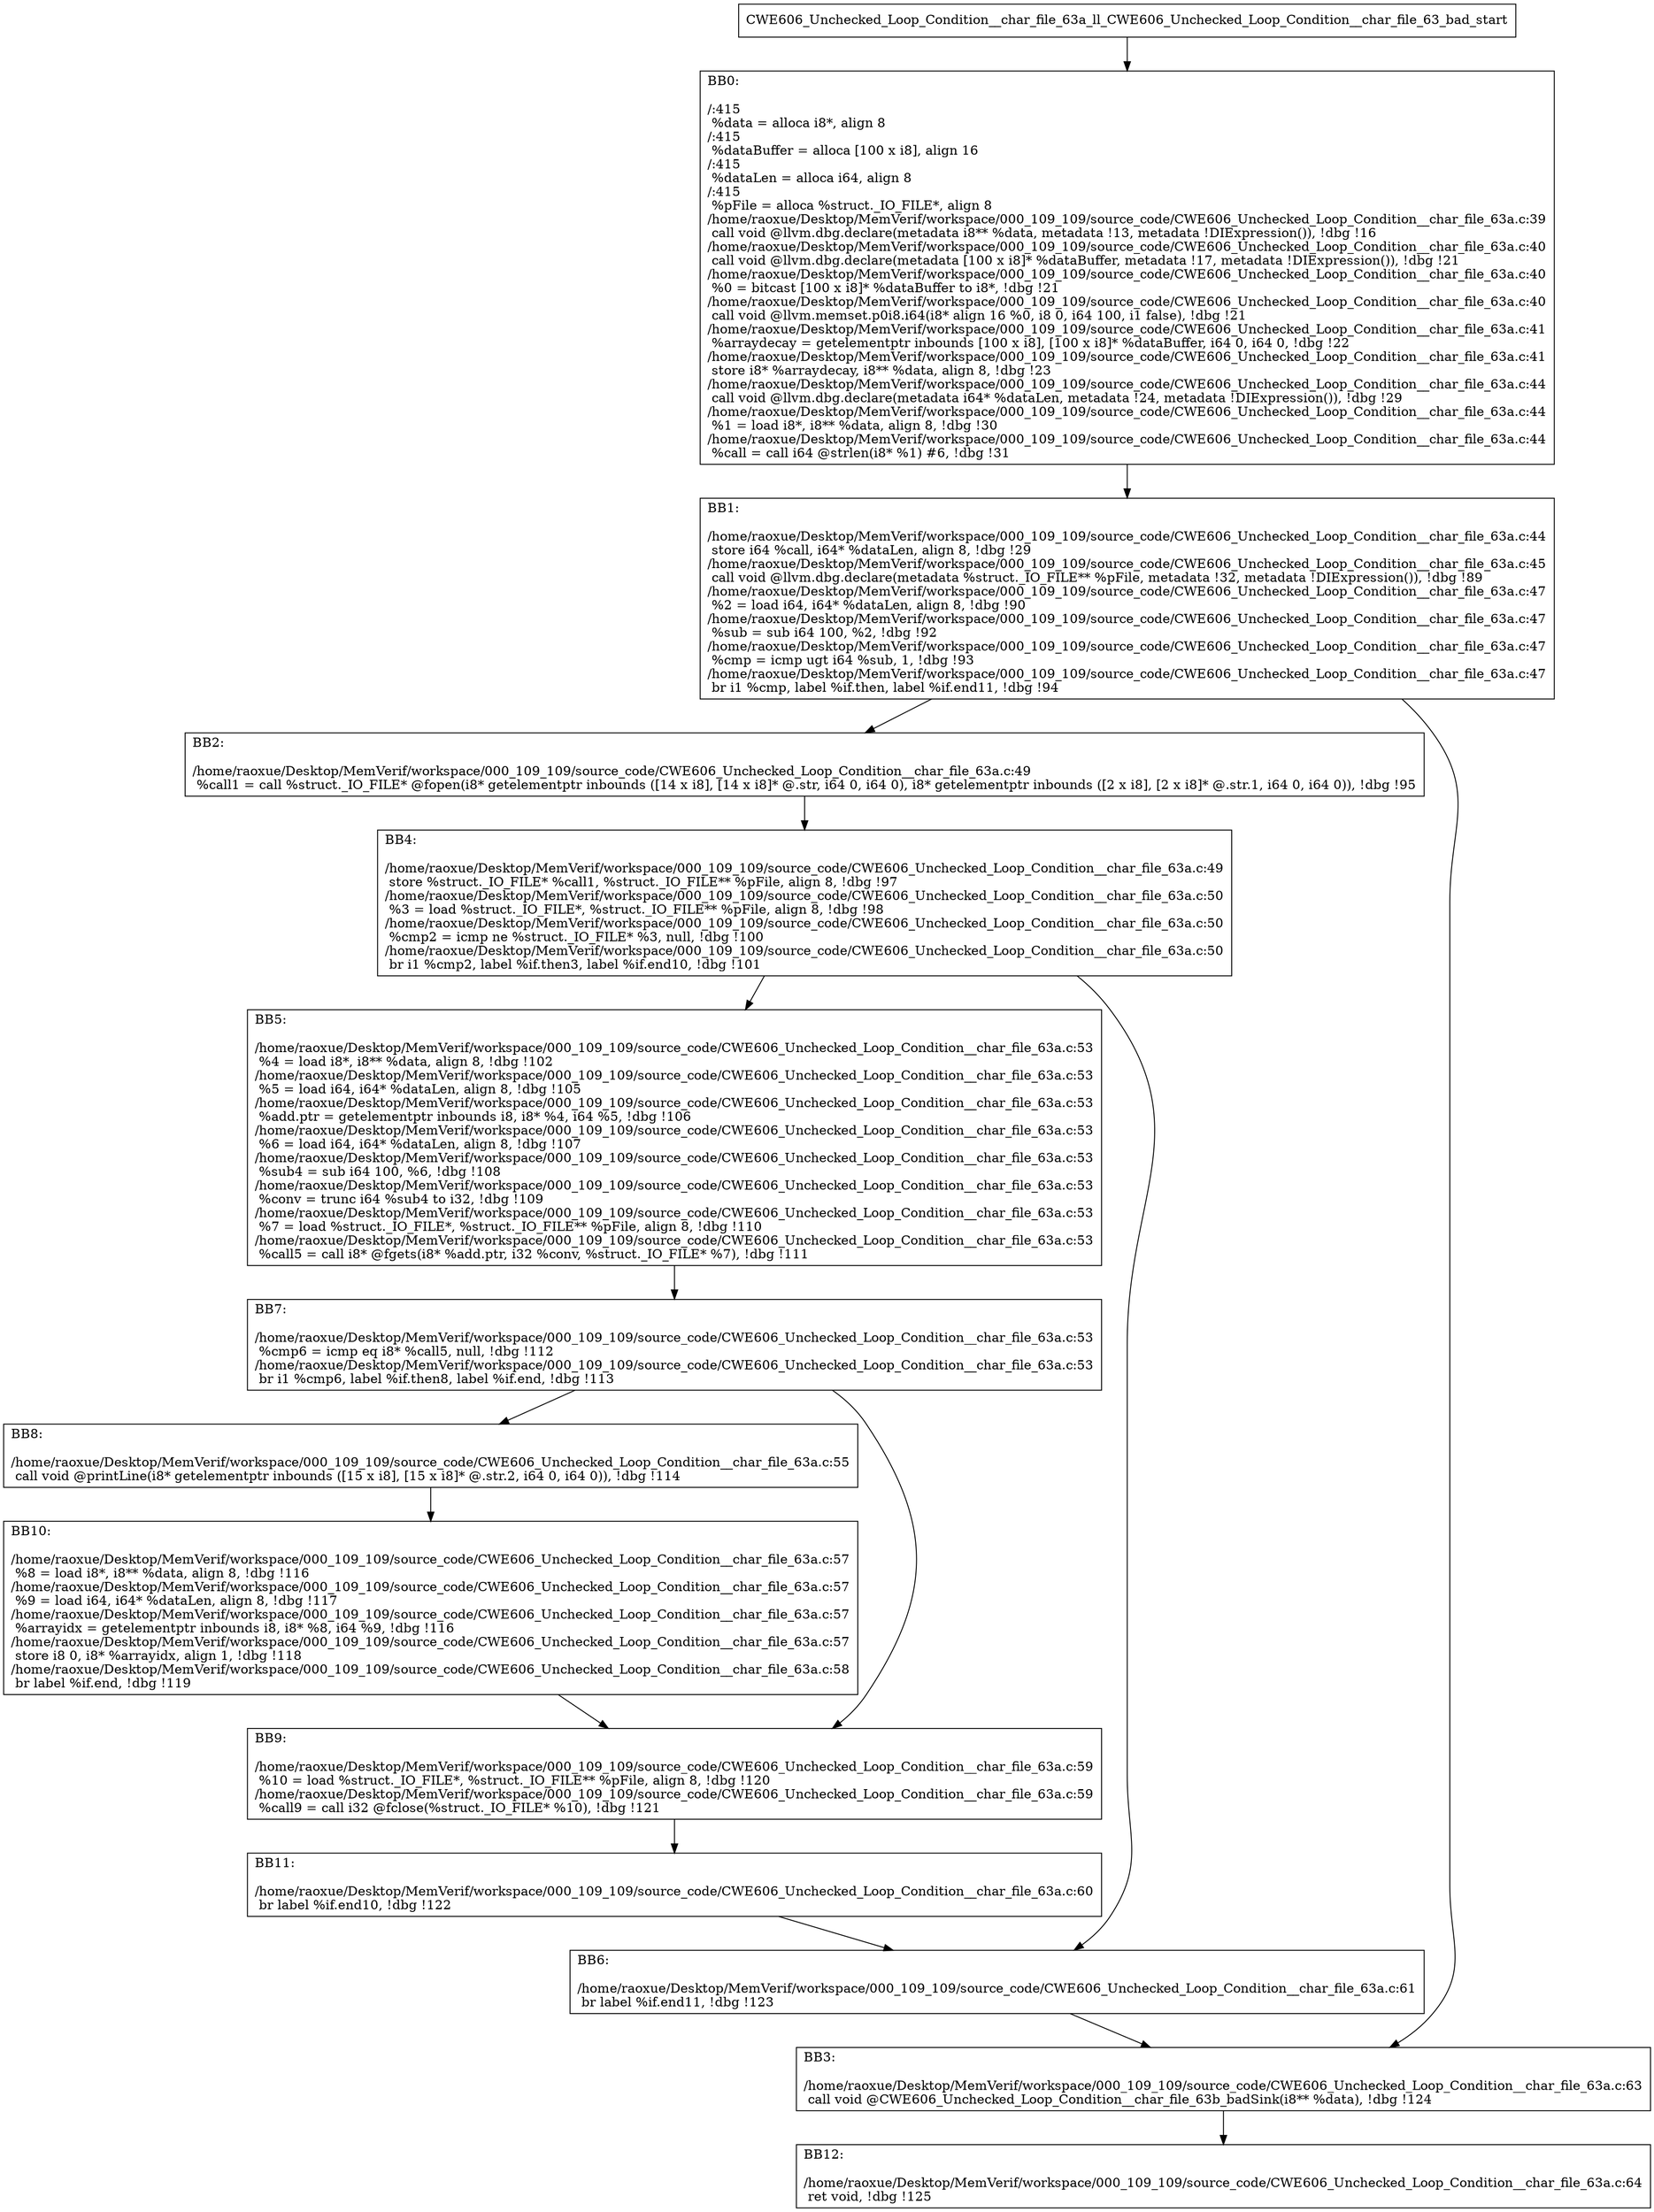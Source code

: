 digraph "CFG for'CWE606_Unchecked_Loop_Condition__char_file_63a_ll_CWE606_Unchecked_Loop_Condition__char_file_63_bad' function" {
	BBCWE606_Unchecked_Loop_Condition__char_file_63a_ll_CWE606_Unchecked_Loop_Condition__char_file_63_bad_start[shape=record,label="{CWE606_Unchecked_Loop_Condition__char_file_63a_ll_CWE606_Unchecked_Loop_Condition__char_file_63_bad_start}"];
	BBCWE606_Unchecked_Loop_Condition__char_file_63a_ll_CWE606_Unchecked_Loop_Condition__char_file_63_bad_start-> CWE606_Unchecked_Loop_Condition__char_file_63a_ll_CWE606_Unchecked_Loop_Condition__char_file_63_badBB0;
	CWE606_Unchecked_Loop_Condition__char_file_63a_ll_CWE606_Unchecked_Loop_Condition__char_file_63_badBB0 [shape=record, label="{BB0:\l\l/:415\l
  %data = alloca i8*, align 8\l
/:415\l
  %dataBuffer = alloca [100 x i8], align 16\l
/:415\l
  %dataLen = alloca i64, align 8\l
/:415\l
  %pFile = alloca %struct._IO_FILE*, align 8\l
/home/raoxue/Desktop/MemVerif/workspace/000_109_109/source_code/CWE606_Unchecked_Loop_Condition__char_file_63a.c:39\l
  call void @llvm.dbg.declare(metadata i8** %data, metadata !13, metadata !DIExpression()), !dbg !16\l
/home/raoxue/Desktop/MemVerif/workspace/000_109_109/source_code/CWE606_Unchecked_Loop_Condition__char_file_63a.c:40\l
  call void @llvm.dbg.declare(metadata [100 x i8]* %dataBuffer, metadata !17, metadata !DIExpression()), !dbg !21\l
/home/raoxue/Desktop/MemVerif/workspace/000_109_109/source_code/CWE606_Unchecked_Loop_Condition__char_file_63a.c:40\l
  %0 = bitcast [100 x i8]* %dataBuffer to i8*, !dbg !21\l
/home/raoxue/Desktop/MemVerif/workspace/000_109_109/source_code/CWE606_Unchecked_Loop_Condition__char_file_63a.c:40\l
  call void @llvm.memset.p0i8.i64(i8* align 16 %0, i8 0, i64 100, i1 false), !dbg !21\l
/home/raoxue/Desktop/MemVerif/workspace/000_109_109/source_code/CWE606_Unchecked_Loop_Condition__char_file_63a.c:41\l
  %arraydecay = getelementptr inbounds [100 x i8], [100 x i8]* %dataBuffer, i64 0, i64 0, !dbg !22\l
/home/raoxue/Desktop/MemVerif/workspace/000_109_109/source_code/CWE606_Unchecked_Loop_Condition__char_file_63a.c:41\l
  store i8* %arraydecay, i8** %data, align 8, !dbg !23\l
/home/raoxue/Desktop/MemVerif/workspace/000_109_109/source_code/CWE606_Unchecked_Loop_Condition__char_file_63a.c:44\l
  call void @llvm.dbg.declare(metadata i64* %dataLen, metadata !24, metadata !DIExpression()), !dbg !29\l
/home/raoxue/Desktop/MemVerif/workspace/000_109_109/source_code/CWE606_Unchecked_Loop_Condition__char_file_63a.c:44\l
  %1 = load i8*, i8** %data, align 8, !dbg !30\l
/home/raoxue/Desktop/MemVerif/workspace/000_109_109/source_code/CWE606_Unchecked_Loop_Condition__char_file_63a.c:44\l
  %call = call i64 @strlen(i8* %1) #6, !dbg !31\l
}"];
	CWE606_Unchecked_Loop_Condition__char_file_63a_ll_CWE606_Unchecked_Loop_Condition__char_file_63_badBB0-> CWE606_Unchecked_Loop_Condition__char_file_63a_ll_CWE606_Unchecked_Loop_Condition__char_file_63_badBB1;
	CWE606_Unchecked_Loop_Condition__char_file_63a_ll_CWE606_Unchecked_Loop_Condition__char_file_63_badBB1 [shape=record, label="{BB1:\l\l/home/raoxue/Desktop/MemVerif/workspace/000_109_109/source_code/CWE606_Unchecked_Loop_Condition__char_file_63a.c:44\l
  store i64 %call, i64* %dataLen, align 8, !dbg !29\l
/home/raoxue/Desktop/MemVerif/workspace/000_109_109/source_code/CWE606_Unchecked_Loop_Condition__char_file_63a.c:45\l
  call void @llvm.dbg.declare(metadata %struct._IO_FILE** %pFile, metadata !32, metadata !DIExpression()), !dbg !89\l
/home/raoxue/Desktop/MemVerif/workspace/000_109_109/source_code/CWE606_Unchecked_Loop_Condition__char_file_63a.c:47\l
  %2 = load i64, i64* %dataLen, align 8, !dbg !90\l
/home/raoxue/Desktop/MemVerif/workspace/000_109_109/source_code/CWE606_Unchecked_Loop_Condition__char_file_63a.c:47\l
  %sub = sub i64 100, %2, !dbg !92\l
/home/raoxue/Desktop/MemVerif/workspace/000_109_109/source_code/CWE606_Unchecked_Loop_Condition__char_file_63a.c:47\l
  %cmp = icmp ugt i64 %sub, 1, !dbg !93\l
/home/raoxue/Desktop/MemVerif/workspace/000_109_109/source_code/CWE606_Unchecked_Loop_Condition__char_file_63a.c:47\l
  br i1 %cmp, label %if.then, label %if.end11, !dbg !94\l
}"];
	CWE606_Unchecked_Loop_Condition__char_file_63a_ll_CWE606_Unchecked_Loop_Condition__char_file_63_badBB1-> CWE606_Unchecked_Loop_Condition__char_file_63a_ll_CWE606_Unchecked_Loop_Condition__char_file_63_badBB2;
	CWE606_Unchecked_Loop_Condition__char_file_63a_ll_CWE606_Unchecked_Loop_Condition__char_file_63_badBB1-> CWE606_Unchecked_Loop_Condition__char_file_63a_ll_CWE606_Unchecked_Loop_Condition__char_file_63_badBB3;
	CWE606_Unchecked_Loop_Condition__char_file_63a_ll_CWE606_Unchecked_Loop_Condition__char_file_63_badBB2 [shape=record, label="{BB2:\l\l/home/raoxue/Desktop/MemVerif/workspace/000_109_109/source_code/CWE606_Unchecked_Loop_Condition__char_file_63a.c:49\l
  %call1 = call %struct._IO_FILE* @fopen(i8* getelementptr inbounds ([14 x i8], [14 x i8]* @.str, i64 0, i64 0), i8* getelementptr inbounds ([2 x i8], [2 x i8]* @.str.1, i64 0, i64 0)), !dbg !95\l
}"];
	CWE606_Unchecked_Loop_Condition__char_file_63a_ll_CWE606_Unchecked_Loop_Condition__char_file_63_badBB2-> CWE606_Unchecked_Loop_Condition__char_file_63a_ll_CWE606_Unchecked_Loop_Condition__char_file_63_badBB4;
	CWE606_Unchecked_Loop_Condition__char_file_63a_ll_CWE606_Unchecked_Loop_Condition__char_file_63_badBB4 [shape=record, label="{BB4:\l\l/home/raoxue/Desktop/MemVerif/workspace/000_109_109/source_code/CWE606_Unchecked_Loop_Condition__char_file_63a.c:49\l
  store %struct._IO_FILE* %call1, %struct._IO_FILE** %pFile, align 8, !dbg !97\l
/home/raoxue/Desktop/MemVerif/workspace/000_109_109/source_code/CWE606_Unchecked_Loop_Condition__char_file_63a.c:50\l
  %3 = load %struct._IO_FILE*, %struct._IO_FILE** %pFile, align 8, !dbg !98\l
/home/raoxue/Desktop/MemVerif/workspace/000_109_109/source_code/CWE606_Unchecked_Loop_Condition__char_file_63a.c:50\l
  %cmp2 = icmp ne %struct._IO_FILE* %3, null, !dbg !100\l
/home/raoxue/Desktop/MemVerif/workspace/000_109_109/source_code/CWE606_Unchecked_Loop_Condition__char_file_63a.c:50\l
  br i1 %cmp2, label %if.then3, label %if.end10, !dbg !101\l
}"];
	CWE606_Unchecked_Loop_Condition__char_file_63a_ll_CWE606_Unchecked_Loop_Condition__char_file_63_badBB4-> CWE606_Unchecked_Loop_Condition__char_file_63a_ll_CWE606_Unchecked_Loop_Condition__char_file_63_badBB5;
	CWE606_Unchecked_Loop_Condition__char_file_63a_ll_CWE606_Unchecked_Loop_Condition__char_file_63_badBB4-> CWE606_Unchecked_Loop_Condition__char_file_63a_ll_CWE606_Unchecked_Loop_Condition__char_file_63_badBB6;
	CWE606_Unchecked_Loop_Condition__char_file_63a_ll_CWE606_Unchecked_Loop_Condition__char_file_63_badBB5 [shape=record, label="{BB5:\l\l/home/raoxue/Desktop/MemVerif/workspace/000_109_109/source_code/CWE606_Unchecked_Loop_Condition__char_file_63a.c:53\l
  %4 = load i8*, i8** %data, align 8, !dbg !102\l
/home/raoxue/Desktop/MemVerif/workspace/000_109_109/source_code/CWE606_Unchecked_Loop_Condition__char_file_63a.c:53\l
  %5 = load i64, i64* %dataLen, align 8, !dbg !105\l
/home/raoxue/Desktop/MemVerif/workspace/000_109_109/source_code/CWE606_Unchecked_Loop_Condition__char_file_63a.c:53\l
  %add.ptr = getelementptr inbounds i8, i8* %4, i64 %5, !dbg !106\l
/home/raoxue/Desktop/MemVerif/workspace/000_109_109/source_code/CWE606_Unchecked_Loop_Condition__char_file_63a.c:53\l
  %6 = load i64, i64* %dataLen, align 8, !dbg !107\l
/home/raoxue/Desktop/MemVerif/workspace/000_109_109/source_code/CWE606_Unchecked_Loop_Condition__char_file_63a.c:53\l
  %sub4 = sub i64 100, %6, !dbg !108\l
/home/raoxue/Desktop/MemVerif/workspace/000_109_109/source_code/CWE606_Unchecked_Loop_Condition__char_file_63a.c:53\l
  %conv = trunc i64 %sub4 to i32, !dbg !109\l
/home/raoxue/Desktop/MemVerif/workspace/000_109_109/source_code/CWE606_Unchecked_Loop_Condition__char_file_63a.c:53\l
  %7 = load %struct._IO_FILE*, %struct._IO_FILE** %pFile, align 8, !dbg !110\l
/home/raoxue/Desktop/MemVerif/workspace/000_109_109/source_code/CWE606_Unchecked_Loop_Condition__char_file_63a.c:53\l
  %call5 = call i8* @fgets(i8* %add.ptr, i32 %conv, %struct._IO_FILE* %7), !dbg !111\l
}"];
	CWE606_Unchecked_Loop_Condition__char_file_63a_ll_CWE606_Unchecked_Loop_Condition__char_file_63_badBB5-> CWE606_Unchecked_Loop_Condition__char_file_63a_ll_CWE606_Unchecked_Loop_Condition__char_file_63_badBB7;
	CWE606_Unchecked_Loop_Condition__char_file_63a_ll_CWE606_Unchecked_Loop_Condition__char_file_63_badBB7 [shape=record, label="{BB7:\l\l/home/raoxue/Desktop/MemVerif/workspace/000_109_109/source_code/CWE606_Unchecked_Loop_Condition__char_file_63a.c:53\l
  %cmp6 = icmp eq i8* %call5, null, !dbg !112\l
/home/raoxue/Desktop/MemVerif/workspace/000_109_109/source_code/CWE606_Unchecked_Loop_Condition__char_file_63a.c:53\l
  br i1 %cmp6, label %if.then8, label %if.end, !dbg !113\l
}"];
	CWE606_Unchecked_Loop_Condition__char_file_63a_ll_CWE606_Unchecked_Loop_Condition__char_file_63_badBB7-> CWE606_Unchecked_Loop_Condition__char_file_63a_ll_CWE606_Unchecked_Loop_Condition__char_file_63_badBB8;
	CWE606_Unchecked_Loop_Condition__char_file_63a_ll_CWE606_Unchecked_Loop_Condition__char_file_63_badBB7-> CWE606_Unchecked_Loop_Condition__char_file_63a_ll_CWE606_Unchecked_Loop_Condition__char_file_63_badBB9;
	CWE606_Unchecked_Loop_Condition__char_file_63a_ll_CWE606_Unchecked_Loop_Condition__char_file_63_badBB8 [shape=record, label="{BB8:\l\l/home/raoxue/Desktop/MemVerif/workspace/000_109_109/source_code/CWE606_Unchecked_Loop_Condition__char_file_63a.c:55\l
  call void @printLine(i8* getelementptr inbounds ([15 x i8], [15 x i8]* @.str.2, i64 0, i64 0)), !dbg !114\l
}"];
	CWE606_Unchecked_Loop_Condition__char_file_63a_ll_CWE606_Unchecked_Loop_Condition__char_file_63_badBB8-> CWE606_Unchecked_Loop_Condition__char_file_63a_ll_CWE606_Unchecked_Loop_Condition__char_file_63_badBB10;
	CWE606_Unchecked_Loop_Condition__char_file_63a_ll_CWE606_Unchecked_Loop_Condition__char_file_63_badBB10 [shape=record, label="{BB10:\l\l/home/raoxue/Desktop/MemVerif/workspace/000_109_109/source_code/CWE606_Unchecked_Loop_Condition__char_file_63a.c:57\l
  %8 = load i8*, i8** %data, align 8, !dbg !116\l
/home/raoxue/Desktop/MemVerif/workspace/000_109_109/source_code/CWE606_Unchecked_Loop_Condition__char_file_63a.c:57\l
  %9 = load i64, i64* %dataLen, align 8, !dbg !117\l
/home/raoxue/Desktop/MemVerif/workspace/000_109_109/source_code/CWE606_Unchecked_Loop_Condition__char_file_63a.c:57\l
  %arrayidx = getelementptr inbounds i8, i8* %8, i64 %9, !dbg !116\l
/home/raoxue/Desktop/MemVerif/workspace/000_109_109/source_code/CWE606_Unchecked_Loop_Condition__char_file_63a.c:57\l
  store i8 0, i8* %arrayidx, align 1, !dbg !118\l
/home/raoxue/Desktop/MemVerif/workspace/000_109_109/source_code/CWE606_Unchecked_Loop_Condition__char_file_63a.c:58\l
  br label %if.end, !dbg !119\l
}"];
	CWE606_Unchecked_Loop_Condition__char_file_63a_ll_CWE606_Unchecked_Loop_Condition__char_file_63_badBB10-> CWE606_Unchecked_Loop_Condition__char_file_63a_ll_CWE606_Unchecked_Loop_Condition__char_file_63_badBB9;
	CWE606_Unchecked_Loop_Condition__char_file_63a_ll_CWE606_Unchecked_Loop_Condition__char_file_63_badBB9 [shape=record, label="{BB9:\l\l/home/raoxue/Desktop/MemVerif/workspace/000_109_109/source_code/CWE606_Unchecked_Loop_Condition__char_file_63a.c:59\l
  %10 = load %struct._IO_FILE*, %struct._IO_FILE** %pFile, align 8, !dbg !120\l
/home/raoxue/Desktop/MemVerif/workspace/000_109_109/source_code/CWE606_Unchecked_Loop_Condition__char_file_63a.c:59\l
  %call9 = call i32 @fclose(%struct._IO_FILE* %10), !dbg !121\l
}"];
	CWE606_Unchecked_Loop_Condition__char_file_63a_ll_CWE606_Unchecked_Loop_Condition__char_file_63_badBB9-> CWE606_Unchecked_Loop_Condition__char_file_63a_ll_CWE606_Unchecked_Loop_Condition__char_file_63_badBB11;
	CWE606_Unchecked_Loop_Condition__char_file_63a_ll_CWE606_Unchecked_Loop_Condition__char_file_63_badBB11 [shape=record, label="{BB11:\l\l/home/raoxue/Desktop/MemVerif/workspace/000_109_109/source_code/CWE606_Unchecked_Loop_Condition__char_file_63a.c:60\l
  br label %if.end10, !dbg !122\l
}"];
	CWE606_Unchecked_Loop_Condition__char_file_63a_ll_CWE606_Unchecked_Loop_Condition__char_file_63_badBB11-> CWE606_Unchecked_Loop_Condition__char_file_63a_ll_CWE606_Unchecked_Loop_Condition__char_file_63_badBB6;
	CWE606_Unchecked_Loop_Condition__char_file_63a_ll_CWE606_Unchecked_Loop_Condition__char_file_63_badBB6 [shape=record, label="{BB6:\l\l/home/raoxue/Desktop/MemVerif/workspace/000_109_109/source_code/CWE606_Unchecked_Loop_Condition__char_file_63a.c:61\l
  br label %if.end11, !dbg !123\l
}"];
	CWE606_Unchecked_Loop_Condition__char_file_63a_ll_CWE606_Unchecked_Loop_Condition__char_file_63_badBB6-> CWE606_Unchecked_Loop_Condition__char_file_63a_ll_CWE606_Unchecked_Loop_Condition__char_file_63_badBB3;
	CWE606_Unchecked_Loop_Condition__char_file_63a_ll_CWE606_Unchecked_Loop_Condition__char_file_63_badBB3 [shape=record, label="{BB3:\l\l/home/raoxue/Desktop/MemVerif/workspace/000_109_109/source_code/CWE606_Unchecked_Loop_Condition__char_file_63a.c:63\l
  call void @CWE606_Unchecked_Loop_Condition__char_file_63b_badSink(i8** %data), !dbg !124\l
}"];
	CWE606_Unchecked_Loop_Condition__char_file_63a_ll_CWE606_Unchecked_Loop_Condition__char_file_63_badBB3-> CWE606_Unchecked_Loop_Condition__char_file_63a_ll_CWE606_Unchecked_Loop_Condition__char_file_63_badBB12;
	CWE606_Unchecked_Loop_Condition__char_file_63a_ll_CWE606_Unchecked_Loop_Condition__char_file_63_badBB12 [shape=record, label="{BB12:\l\l/home/raoxue/Desktop/MemVerif/workspace/000_109_109/source_code/CWE606_Unchecked_Loop_Condition__char_file_63a.c:64\l
  ret void, !dbg !125\l
}"];
}
